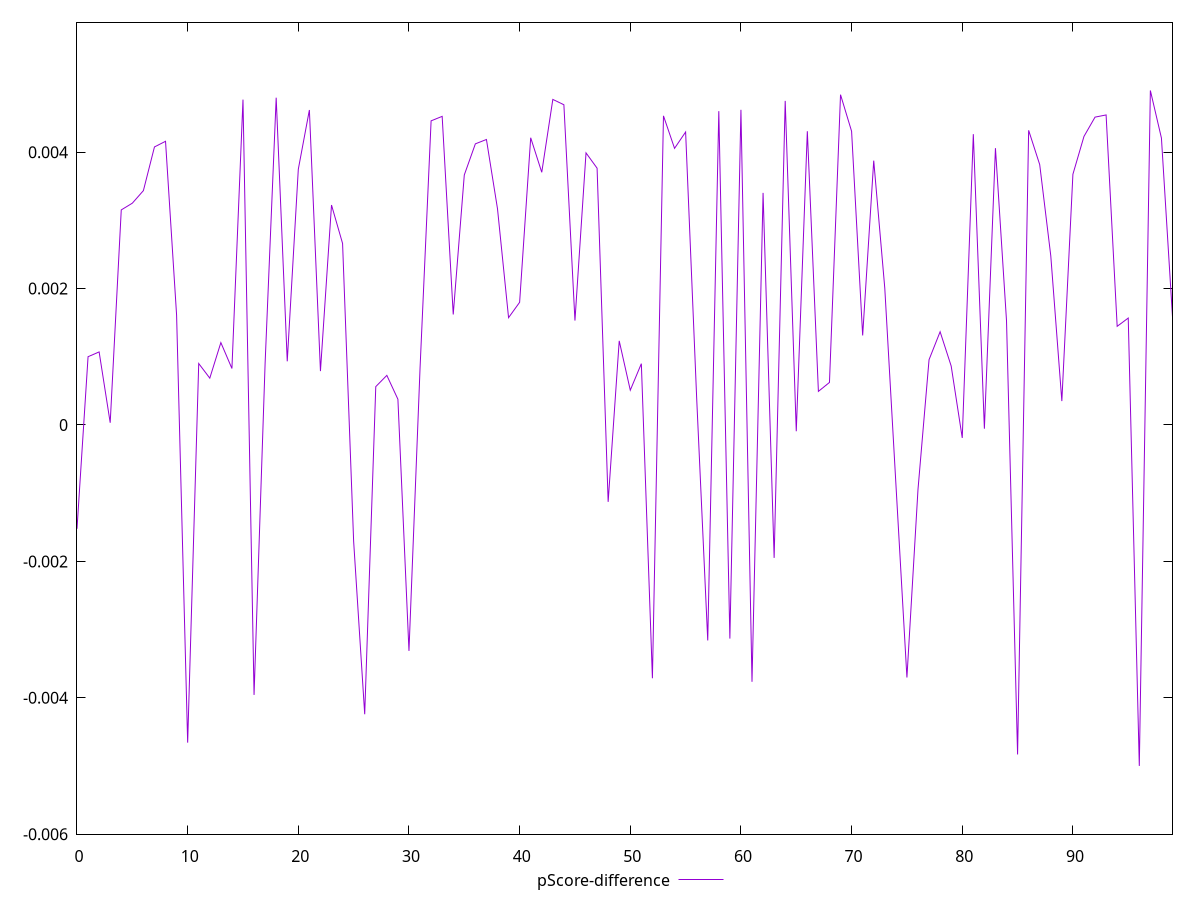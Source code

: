 reset

$pScoreDifference <<EOF
0 -0.0015223626893727388
1 0.0010017480947587531
2 0.001071803194670623
3 0.000033002242132679216
4 0.003154373972715757
5 0.0032529936585996844
6 0.0034372005322480803
7 0.004077880795450378
8 0.004160473251142188
9 0.001611684375134842
10 -0.00465810736007119
11 0.00090170260075631
12 0.0006870578013179751
13 0.0012085378752616227
14 0.0008287551120118308
15 0.00477215233278519
16 -0.003958591737844047
17 0.0009064075899998525
18 0.004800113567357517
19 0.0009343483062379809
20 0.003751179916698294
21 0.004619487384694282
22 0.0007905647970159191
23 0.0032259094612468175
24 0.002662271621479223
25 -0.0017067193930044022
26 -0.0042415839396753585
27 0.0005629127647740761
28 0.0007276826561022076
29 0.0003775516632160414
30 -0.003313079619732179
31 0.0008305471172892209
32 0.004460614037606253
33 0.004526189265928543
34 0.001620911727300417
35 0.0036670416898618996
36 0.004123142636973748
37 0.004187148860382989
38 0.0031709721788563405
39 0.001573925051593511
40 0.0017996604554341433
41 0.004212575133022062
42 0.0037058436681032536
43 0.004774816132943477
44 0.004696112338396646
45 0.0015313235867594754
46 0.003990557290003444
47 0.0037662027625952887
48 -0.0011273219579826799
49 0.0012339895814429125
50 0.0005103849298102869
51 0.0008994762701565462
52 -0.00371404431370545
53 0.0045337015371502976
54 0.004057164411954445
55 0.004296866897853996
56 0.0003923705432757052
57 -0.003159890602951604
58 0.004602816569347995
59 -0.0031326909578625883
60 0.004622510867409085
61 -0.0037661425653456593
62 0.0034036150440547586
63 -0.0019487673619666135
64 0.004753400308613848
65 -0.00009119489984724116
66 0.004308397182843732
67 0.0004929563175136431
68 0.0006241923825704709
69 0.004844323448433802
70 0.004307389714230031
71 0.001313123127689525
72 0.0038772079691784256
73 0.0020050232244098465
74 -0.0008540304481192973
75 -0.0037032290659571865
76 -0.0009470211758617342
77 0.0009580770542022832
78 0.001367584904286373
79 0.000864367395124771
80 -0.00018951465635599907
81 0.004265733560248314
82 -0.000054815849681560946
83 0.004059647703029495
84 0.0015285410440020464
85 -0.0048317800843974135
86 0.004321609579373081
87 0.0038183794590506415
88 0.0024817982745666545
89 0.0003509369837279286
90 0.0036771675576109664
91 0.004232141189423638
92 0.004514953374010117
93 0.004547088213101597
94 0.0014471347292262238
95 0.0015683167979377577
96 -0.004999937925926845
97 0.004905711112495631
98 0.004207965421077459
99 0.0015858327257779747
EOF

set key outside below
set xrange [0:99]
set yrange [-0.005999937925926845:0.005905711112495631]
set trange [-0.005999937925926845:0.005905711112495631]
set terminal svg size 640, 500 enhanced background rgb 'white'
set output "reports/report_00032_2021-02-25T10-28-15.087Z/interactive/samples/music/pScore-difference/values.svg"

plot $pScoreDifference title "pScore-difference" with line

reset
